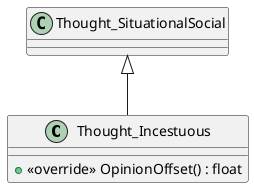 @startuml
class Thought_Incestuous {
    + <<override>> OpinionOffset() : float
}
Thought_SituationalSocial <|-- Thought_Incestuous
@enduml
